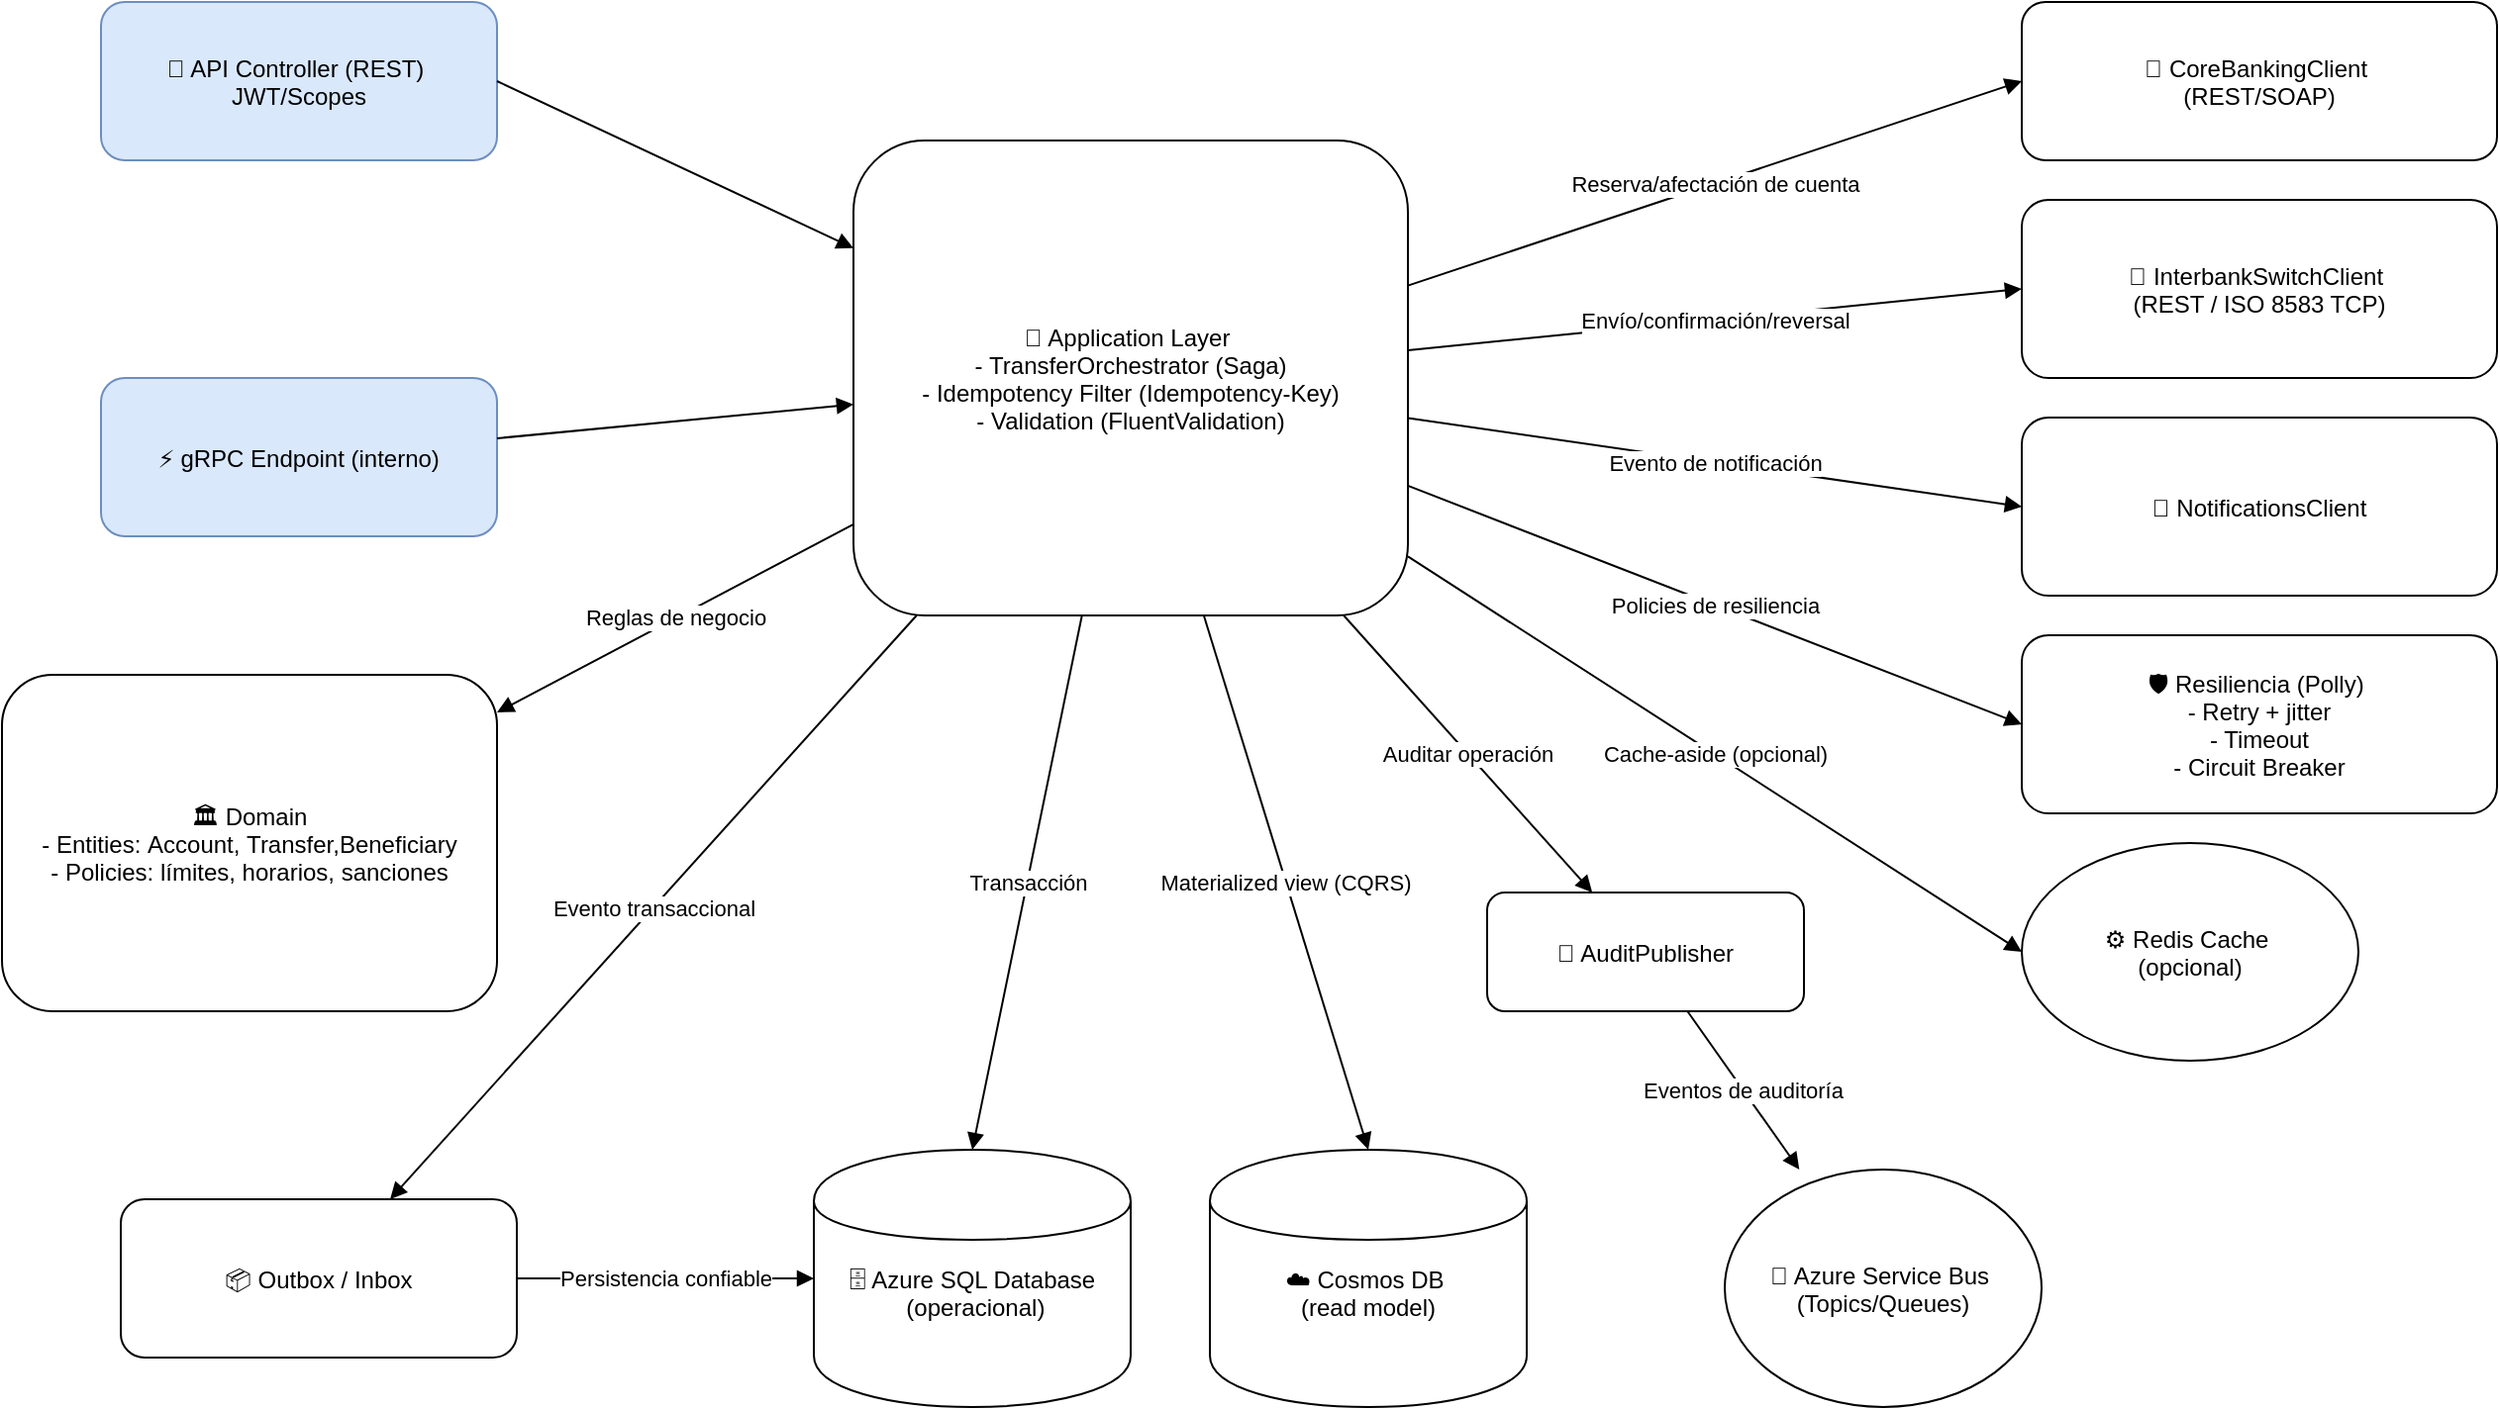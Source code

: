<mxfile version="28.1.2">
  <diagram name="C3 - Componentes (Transfers Service)" id="0">
    <mxGraphModel dx="2229" dy="1860" grid="1" gridSize="10" guides="1" tooltips="1" connect="1" arrows="1" fold="1" page="1" pageScale="1" pageWidth="850" pageHeight="1100" math="0" shadow="0">
      <root>
        <mxCell id="0" />
        <mxCell id="1" parent="0" />
        <mxCell id="api" value="🧩 API Controller (REST) &#xa;JWT/Scopes" style="shape=rectangle;rounded=1;fillColor=#dae8fc;strokeColor=#6c8ebf;" parent="1" vertex="1">
          <mxGeometry x="-120" y="-110" width="200" height="80" as="geometry" />
        </mxCell>
        <mxCell id="grpc" value="⚡ gRPC Endpoint (interno)" style="shape=rectangle;rounded=1;fillColor=#dae8fc;strokeColor=#6c8ebf;" parent="1" vertex="1">
          <mxGeometry x="-120" y="80" width="200" height="80" as="geometry" />
        </mxCell>
        <mxCell id="app" value="🧠 Application Layer &#xa;- TransferOrchestrator (Saga)&#xa; - Idempotency Filter (Idempotency-Key) &#xa;- Validation (FluentValidation)" style="shape=rectangle;rounded=1;fillColor:#fff2cc;strokeColor:#d6b656;" parent="1" vertex="1">
          <mxGeometry x="260" y="-40" width="280" height="240" as="geometry" />
        </mxCell>
        <mxCell id="domain" value="🏛️ Domain&#xa; - Entities: Account, Transfer,Beneficiary &#xa;- Policies: límites, horarios, sanciones" style="shape=rectangle;rounded=1;fillColor:#e1f5e1;strokeColor:#82b366;" parent="1" vertex="1">
          <mxGeometry x="-170" y="230" width="250" height="170" as="geometry" />
        </mxCell>
        <mxCell id="core" value="🔌 CoreBankingClient &#xa;(REST/SOAP)" style="shape=rectangle;rounded=1;fillColor:#f8cecc;strokeColor:#b85450;" parent="1" vertex="1">
          <mxGeometry x="850" y="-110" width="240" height="80" as="geometry" />
        </mxCell>
        <mxCell id="switch" value="🔌 InterbankSwitchClient &#xa;(REST / ISO 8583 TCP)" style="shape=rectangle;rounded=1;fillColor:#f8cecc;strokeColor:#b85450;" parent="1" vertex="1">
          <mxGeometry x="850" y="-10" width="240" height="90" as="geometry" />
        </mxCell>
        <mxCell id="notif" value="🔔 NotificationsClient" style="shape=rectangle;rounded=1;fillColor:#f8cecc;strokeColor:#b85450;" parent="1" vertex="1">
          <mxGeometry x="850" y="100" width="240" height="90" as="geometry" />
        </mxCell>
        <mxCell id="res" value="🛡️ Resiliencia (Polly) &#xa;- Retry + jitter&#xa; - Timeout &#xa;- Circuit Breaker" style="shape=rectangle;rounded=1;fillColor:#e1d5e7;strokeColor:#9673a6;" parent="1" vertex="1">
          <mxGeometry x="850" y="210" width="240" height="90" as="geometry" />
        </mxCell>
        <mxCell id="outbox" value="📦 Outbox / Inbox" style="shape=rectangle;rounded=1;fillColor:#d5e8d4;strokeColor:#82b366;" parent="1" vertex="1">
          <mxGeometry x="-110" y="495" width="200" height="80" as="geometry" />
        </mxCell>
        <mxCell id="auditpub" value="📝 AuditPublisher" style="shape=rectangle;rounded=1;fillColor:#d5e8d4;strokeColor:#82b366;" parent="1" vertex="1">
          <mxGeometry x="580" y="340" width="160" height="60" as="geometry" />
        </mxCell>
        <mxCell id="bus" value="📩 Azure Service Bus &#xa;(Topics/Queues)" style="shape=ellipse;fillColor:#d5e8d4;strokeColor:#82b366;" parent="1" vertex="1">
          <mxGeometry x="700" y="480" width="160" height="120" as="geometry" />
        </mxCell>
        <mxCell id="sql" value="&#xa;🗄️ Azure SQL Database&#xa; (operacional)" style="shape=cylinder;fillColor:#e1d5e7;strokeColor:#9673a6;" parent="1" vertex="1">
          <mxGeometry x="240" y="470" width="160" height="130" as="geometry" />
        </mxCell>
        <mxCell id="cosmos" value="&#xa;☁️ Cosmos DB &#xa;(read model)" style="shape=cylinder;fillColor:#e1d5e7;strokeColor:#9673a6;" parent="1" vertex="1">
          <mxGeometry x="440" y="470" width="160" height="130" as="geometry" />
        </mxCell>
        <mxCell id="cache" value="⚙️ Redis Cache &#xa;(opcional)" style="shape=ellipse;fillColor:#fff2cc;strokeColor:#d6b656;" parent="1" vertex="1">
          <mxGeometry x="850" y="315" width="170" height="110" as="geometry" />
        </mxCell>
        <mxCell id="e1" value="" style="endArrow=block;rounded=1;html=1;strokeColor=#000000;exitX=1;exitY=0.5;exitDx=0;exitDy=0;" parent="1" source="api" target="app" edge="1">
          <mxGeometry as="geometry" />
        </mxCell>
        <mxCell id="e2" value="" style="endArrow=block;rounded=1;html=1;strokeColor=#000000;" parent="1" source="grpc" target="app" edge="1">
          <mxGeometry as="geometry" />
        </mxCell>
        <mxCell id="e3" value="Reglas de negocio" style="endArrow=block;rounded=1;html=1;strokeColor=#000000;" parent="1" source="app" target="domain" edge="1">
          <mxGeometry as="geometry" />
        </mxCell>
        <mxCell id="e4" value="Reserva/afectación de cuenta" style="endArrow=block;rounded=1;html=1;strokeColor=#000000;entryX=0;entryY=0.5;entryDx=0;entryDy=0;" parent="1" source="app" target="core" edge="1">
          <mxGeometry as="geometry" />
        </mxCell>
        <mxCell id="e5" value="Envío/confirmación/reversal" style="endArrow=block;rounded=1;html=1;strokeColor=#000000;entryX=0;entryY=0.5;entryDx=0;entryDy=0;" parent="1" source="app" target="switch" edge="1">
          <mxGeometry as="geometry" />
        </mxCell>
        <mxCell id="e6" value="Evento de notificación" style="endArrow=block;rounded=1;html=1;strokeColor=#000000;entryX=0;entryY=0.5;entryDx=0;entryDy=0;" parent="1" source="app" target="notif" edge="1">
          <mxGeometry as="geometry" />
        </mxCell>
        <mxCell id="e7" value="Policies de resiliencia" style="endArrow=block;rounded=1;html=1;strokeColor=#000000;entryX=0;entryY=0.5;entryDx=0;entryDy=0;" parent="1" source="app" target="res" edge="1">
          <mxGeometry as="geometry" />
        </mxCell>
        <mxCell id="e8" value="Evento transaccional" style="endArrow=block;rounded=1;html=1;strokeColor=#000000;" parent="1" source="app" target="outbox" edge="1">
          <mxGeometry as="geometry" />
        </mxCell>
        <mxCell id="e9" value="Persistencia confiable" style="endArrow=block;rounded=1;html=1;strokeColor=#000000;" parent="1" source="outbox" target="sql" edge="1">
          <mxGeometry as="geometry" />
        </mxCell>
        <mxCell id="e10" value="Eventos de auditoría" style="endArrow=block;rounded=1;html=1;strokeColor=#000000;" parent="1" source="auditpub" target="bus" edge="1">
          <mxGeometry as="geometry" />
        </mxCell>
        <mxCell id="e11" value="Transacción" style="endArrow=block;rounded=1;html=1;strokeColor=#000000;entryX=0.5;entryY=0;entryDx=0;entryDy=0;" parent="1" source="app" target="sql" edge="1">
          <mxGeometry as="geometry" />
        </mxCell>
        <mxCell id="e12" value="Materialized view (CQRS)" style="endArrow=block;rounded=1;html=1;strokeColor=#000000;entryX=0.5;entryY=0;entryDx=0;entryDy=0;" parent="1" source="app" target="cosmos" edge="1">
          <mxGeometry as="geometry" />
        </mxCell>
        <mxCell id="e13" value="Auditar operación" style="endArrow=block;rounded=1;html=1;strokeColor=#000000;" parent="1" source="app" target="auditpub" edge="1">
          <mxGeometry as="geometry" />
        </mxCell>
        <mxCell id="e14" value="Cache-aside (opcional)" style="endArrow=block;rounded=1;html=1;strokeColor=#000000;entryX=0;entryY=0.5;entryDx=0;entryDy=0;" parent="1" source="app" target="cache" edge="1">
          <mxGeometry as="geometry" />
        </mxCell>
      </root>
    </mxGraphModel>
  </diagram>
</mxfile>
